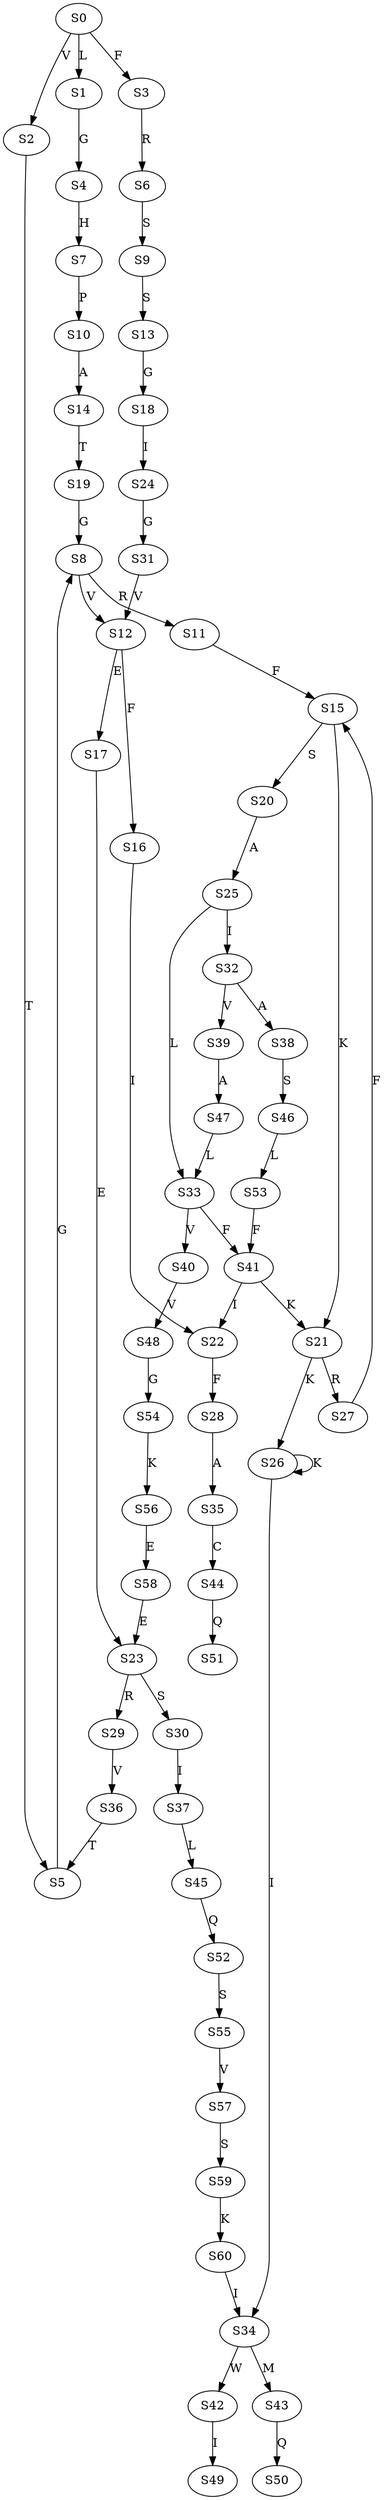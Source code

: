 strict digraph  {
	S0 -> S1 [ label = L ];
	S0 -> S2 [ label = V ];
	S0 -> S3 [ label = F ];
	S1 -> S4 [ label = G ];
	S2 -> S5 [ label = T ];
	S3 -> S6 [ label = R ];
	S4 -> S7 [ label = H ];
	S5 -> S8 [ label = G ];
	S6 -> S9 [ label = S ];
	S7 -> S10 [ label = P ];
	S8 -> S11 [ label = R ];
	S8 -> S12 [ label = V ];
	S9 -> S13 [ label = S ];
	S10 -> S14 [ label = A ];
	S11 -> S15 [ label = F ];
	S12 -> S16 [ label = F ];
	S12 -> S17 [ label = E ];
	S13 -> S18 [ label = G ];
	S14 -> S19 [ label = T ];
	S15 -> S20 [ label = S ];
	S15 -> S21 [ label = K ];
	S16 -> S22 [ label = I ];
	S17 -> S23 [ label = E ];
	S18 -> S24 [ label = I ];
	S19 -> S8 [ label = G ];
	S20 -> S25 [ label = A ];
	S21 -> S26 [ label = K ];
	S21 -> S27 [ label = R ];
	S22 -> S28 [ label = F ];
	S23 -> S29 [ label = R ];
	S23 -> S30 [ label = S ];
	S24 -> S31 [ label = G ];
	S25 -> S32 [ label = I ];
	S25 -> S33 [ label = L ];
	S26 -> S34 [ label = I ];
	S26 -> S26 [ label = K ];
	S27 -> S15 [ label = F ];
	S28 -> S35 [ label = A ];
	S29 -> S36 [ label = V ];
	S30 -> S37 [ label = I ];
	S31 -> S12 [ label = V ];
	S32 -> S38 [ label = A ];
	S32 -> S39 [ label = V ];
	S33 -> S40 [ label = V ];
	S33 -> S41 [ label = F ];
	S34 -> S42 [ label = W ];
	S34 -> S43 [ label = M ];
	S35 -> S44 [ label = C ];
	S36 -> S5 [ label = T ];
	S37 -> S45 [ label = L ];
	S38 -> S46 [ label = S ];
	S39 -> S47 [ label = A ];
	S40 -> S48 [ label = V ];
	S41 -> S22 [ label = I ];
	S41 -> S21 [ label = K ];
	S42 -> S49 [ label = I ];
	S43 -> S50 [ label = Q ];
	S44 -> S51 [ label = Q ];
	S45 -> S52 [ label = Q ];
	S46 -> S53 [ label = L ];
	S47 -> S33 [ label = L ];
	S48 -> S54 [ label = G ];
	S52 -> S55 [ label = S ];
	S53 -> S41 [ label = F ];
	S54 -> S56 [ label = K ];
	S55 -> S57 [ label = V ];
	S56 -> S58 [ label = E ];
	S57 -> S59 [ label = S ];
	S58 -> S23 [ label = E ];
	S59 -> S60 [ label = K ];
	S60 -> S34 [ label = I ];
}
